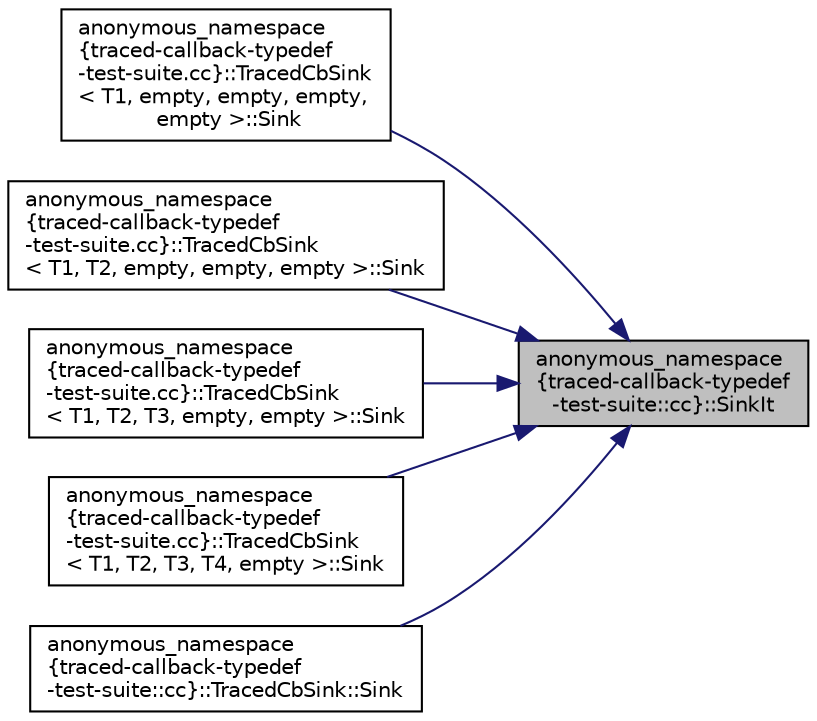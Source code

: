 digraph "anonymous_namespace{traced-callback-typedef-test-suite::cc}::SinkIt"
{
 // LATEX_PDF_SIZE
  edge [fontname="Helvetica",fontsize="10",labelfontname="Helvetica",labelfontsize="10"];
  node [fontname="Helvetica",fontsize="10",shape=record];
  rankdir="RL";
  Node1 [label="anonymous_namespace\l\{traced-callback-typedef\l-test-suite::cc\}::SinkIt",height=0.2,width=0.4,color="black", fillcolor="grey75", style="filled", fontcolor="black",tooltip="Log that a callback was invoked."];
  Node1 -> Node2 [dir="back",color="midnightblue",fontsize="10",style="solid",fontname="Helvetica"];
  Node2 [label="anonymous_namespace\l\{traced-callback-typedef\l-test-suite.cc\}::TracedCbSink\l\< T1, empty, empty, empty,\l empty \>::Sink",height=0.2,width=0.4,color="black", fillcolor="white", style="filled",URL="$classanonymous__namespace_02traced-callback-typedef-test-suite_8cc_03_1_1_traced_cb_sink_3_01_t1afa8a9934ec4d729e1f6e5b1d3c44a34.html#a1f816684ef7b20545e4f30f79bf1b0dc",tooltip=" "];
  Node1 -> Node3 [dir="back",color="midnightblue",fontsize="10",style="solid",fontname="Helvetica"];
  Node3 [label="anonymous_namespace\l\{traced-callback-typedef\l-test-suite.cc\}::TracedCbSink\l\< T1, T2, empty, empty, empty \>::Sink",height=0.2,width=0.4,color="black", fillcolor="white", style="filled",URL="$classanonymous__namespace_02traced-callback-typedef-test-suite_8cc_03_1_1_traced_cb_sink_3_01_t11f68121c26e329b2cd97127d701e0d6a.html#a6ec741e02a98ce53d9d5ea9d96c0e797",tooltip=" "];
  Node1 -> Node4 [dir="back",color="midnightblue",fontsize="10",style="solid",fontname="Helvetica"];
  Node4 [label="anonymous_namespace\l\{traced-callback-typedef\l-test-suite.cc\}::TracedCbSink\l\< T1, T2, T3, empty, empty \>::Sink",height=0.2,width=0.4,color="black", fillcolor="white", style="filled",URL="$classanonymous__namespace_02traced-callback-typedef-test-suite_8cc_03_1_1_traced_cb_sink_3_01_t17417761440941dd1dcc7c34d83374abc.html#add6b551aa385983d9e0d3edcec104814",tooltip=" "];
  Node1 -> Node5 [dir="back",color="midnightblue",fontsize="10",style="solid",fontname="Helvetica"];
  Node5 [label="anonymous_namespace\l\{traced-callback-typedef\l-test-suite.cc\}::TracedCbSink\l\< T1, T2, T3, T4, empty \>::Sink",height=0.2,width=0.4,color="black", fillcolor="white", style="filled",URL="$classanonymous__namespace_02traced-callback-typedef-test-suite_8cc_03_1_1_traced_cb_sink_3_01_t18f933cdda5b88428dcfe8a1365cca30d.html#ad29a58ef439659ed2ff4f022cf259c7e",tooltip=" "];
  Node1 -> Node6 [dir="back",color="midnightblue",fontsize="10",style="solid",fontname="Helvetica"];
  Node6 [label="anonymous_namespace\l\{traced-callback-typedef\l-test-suite::cc\}::TracedCbSink::Sink",height=0.2,width=0.4,color="black", fillcolor="white", style="filled",URL="$classanonymous__namespace_02traced-callback-typedef-test-suite_8cc_03_1_1_traced_cb_sink.html#a53365110521377d40fef92efa7edaf71",tooltip=" "];
}
